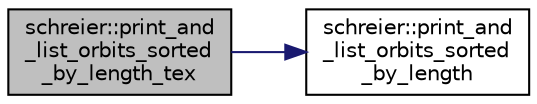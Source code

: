 digraph "schreier::print_and_list_orbits_sorted_by_length_tex"
{
  edge [fontname="Helvetica",fontsize="10",labelfontname="Helvetica",labelfontsize="10"];
  node [fontname="Helvetica",fontsize="10",shape=record];
  rankdir="LR";
  Node4079 [label="schreier::print_and\l_list_orbits_sorted\l_by_length_tex",height=0.2,width=0.4,color="black", fillcolor="grey75", style="filled", fontcolor="black"];
  Node4079 -> Node4080 [color="midnightblue",fontsize="10",style="solid",fontname="Helvetica"];
  Node4080 [label="schreier::print_and\l_list_orbits_sorted\l_by_length",height=0.2,width=0.4,color="black", fillcolor="white", style="filled",URL="$d3/dd6/classschreier.html#a28b773e6bc98fe2171eb77f2c73bcc4e"];
}
